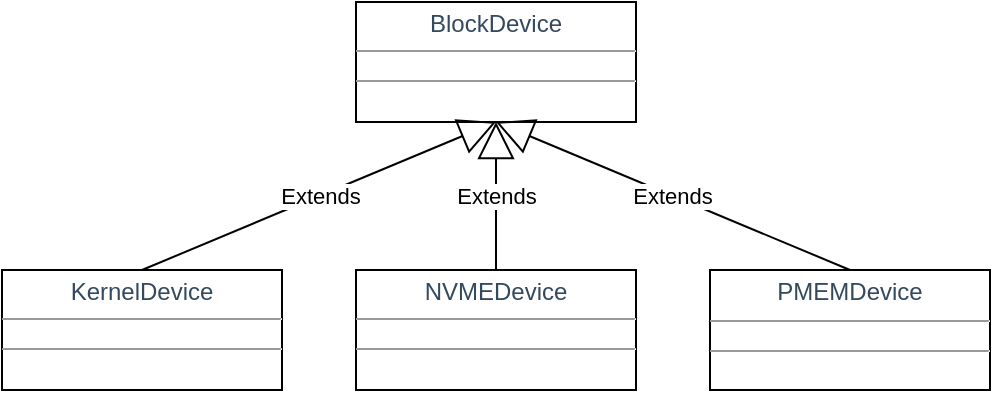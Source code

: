 <mxfile version="13.9.9" type="device"><diagram id="493zZAxoPmsSco6uEFli" name="第 1 页"><mxGraphModel dx="1088" dy="680" grid="0" gridSize="10" guides="1" tooltips="1" connect="1" arrows="1" fold="1" page="1" pageScale="1" pageWidth="1169" pageHeight="827" math="0" shadow="0"><root><mxCell id="0"/><mxCell id="1" parent="0"/><mxCell id="nAMf6isYKl-BRY2Bxep0-2" value="&lt;font style=&quot;font-size: 12px&quot;&gt;&lt;span style=&quot;color: rgb(52 , 73 , 94) ; font-family: &amp;quot;ubuntu&amp;quot; , &amp;quot;source sans pro&amp;quot; , sans-serif ; word-spacing: 0.8px ; background-color: rgb(255 , 255 , 255)&quot;&gt;PMEM&lt;/span&gt;&lt;span style=&quot;background-color: rgb(255 , 255 , 255) ; color: rgb(52 , 73 , 94) ; word-spacing: 0.8px&quot;&gt;Device&lt;/span&gt;&lt;/font&gt;&lt;span style=&quot;color: rgb(52 , 73 , 94) ; font-family: &amp;quot;ubuntu&amp;quot; , &amp;quot;source sans pro&amp;quot; , sans-serif ; font-size: 16px ; word-spacing: 0.8px ; background-color: rgb(255 , 255 , 255)&quot;&gt;&lt;br&gt;&lt;/span&gt;&lt;hr size=&quot;1&quot;&gt;&lt;div style=&quot;height: 2px&quot;&gt;&lt;/div&gt;&lt;hr size=&quot;1&quot;&gt;&lt;div style=&quot;height: 2px&quot;&gt;&lt;/div&gt;" style="verticalAlign=top;align=center;overflow=fill;fontSize=12;fontFamily=Helvetica;html=1;" vertex="1" parent="1"><mxGeometry x="467" y="319" width="140" height="60" as="geometry"/></mxCell><mxCell id="nAMf6isYKl-BRY2Bxep0-3" value="&lt;p style=&quot;margin: 4px 0px 0px ; text-align: center&quot;&gt;&lt;font style=&quot;font-size: 12px&quot;&gt;&lt;span style=&quot;color: rgb(52 , 73 , 94) ; text-align: left ; word-spacing: 0.8px ; background-color: rgb(255 , 255 , 255)&quot;&gt;NVMEDevice&lt;/span&gt;&lt;br&gt;&lt;/font&gt;&lt;/p&gt;&lt;hr size=&quot;1&quot;&gt;&lt;div style=&quot;height: 2px&quot;&gt;&lt;/div&gt;&lt;hr size=&quot;1&quot;&gt;&lt;div style=&quot;height: 2px&quot;&gt;&lt;/div&gt;" style="verticalAlign=top;align=left;overflow=fill;fontSize=12;fontFamily=Helvetica;html=1;" vertex="1" parent="1"><mxGeometry x="290" y="319" width="140" height="60" as="geometry"/></mxCell><mxCell id="nAMf6isYKl-BRY2Bxep0-4" value="&lt;p style=&quot;margin: 4px 0px 0px ; text-align: center&quot;&gt;&lt;font style=&quot;font-size: 12px&quot;&gt;&lt;span style=&quot;color: rgb(52 , 73 , 94) ; text-align: left ; word-spacing: 0.8px ; background-color: rgb(255 , 255 , 255)&quot;&gt;KernelDevice&lt;/span&gt;&lt;br&gt;&lt;/font&gt;&lt;/p&gt;&lt;hr size=&quot;1&quot;&gt;&lt;div style=&quot;height: 2px&quot;&gt;&lt;/div&gt;&lt;hr size=&quot;1&quot;&gt;&lt;div style=&quot;height: 2px&quot;&gt;&lt;/div&gt;" style="verticalAlign=top;align=left;overflow=fill;fontSize=12;fontFamily=Helvetica;html=1;" vertex="1" parent="1"><mxGeometry x="113" y="319" width="140" height="60" as="geometry"/></mxCell><mxCell id="nAMf6isYKl-BRY2Bxep0-5" value="&lt;p style=&quot;margin: 4px 0px 0px ; text-align: center&quot;&gt;&lt;font style=&quot;font-size: 12px&quot;&gt;&lt;span style=&quot;color: rgb(52 , 73 , 94) ; text-align: left ; word-spacing: 0.8px ; background-color: rgb(255 , 255 , 255)&quot;&gt;BlockDevice&lt;/span&gt;&lt;br&gt;&lt;/font&gt;&lt;/p&gt;&lt;hr size=&quot;1&quot;&gt;&lt;div style=&quot;height: 2px&quot;&gt;&lt;/div&gt;&lt;hr size=&quot;1&quot;&gt;&lt;div style=&quot;height: 2px&quot;&gt;&lt;/div&gt;" style="verticalAlign=top;align=left;overflow=fill;fontSize=12;fontFamily=Helvetica;html=1;" vertex="1" parent="1"><mxGeometry x="290" y="185" width="140" height="60" as="geometry"/></mxCell><mxCell id="nAMf6isYKl-BRY2Bxep0-6" value="Extends" style="endArrow=block;endSize=16;endFill=0;html=1;fontFamily=Helvetica;entryX=0.5;entryY=1;entryDx=0;entryDy=0;exitX=0.5;exitY=0;exitDx=0;exitDy=0;" edge="1" parent="1" source="nAMf6isYKl-BRY2Bxep0-4" target="nAMf6isYKl-BRY2Bxep0-5"><mxGeometry width="160" relative="1" as="geometry"><mxPoint x="473" y="349" as="sourcePoint"/><mxPoint x="633" y="349" as="targetPoint"/></mxGeometry></mxCell><mxCell id="nAMf6isYKl-BRY2Bxep0-8" value="Extends" style="endArrow=block;endSize=16;endFill=0;html=1;fontFamily=Helvetica;entryX=0.5;entryY=1;entryDx=0;entryDy=0;exitX=0.5;exitY=0;exitDx=0;exitDy=0;" edge="1" parent="1" source="nAMf6isYKl-BRY2Bxep0-3" target="nAMf6isYKl-BRY2Bxep0-5"><mxGeometry width="160" relative="1" as="geometry"><mxPoint x="173" y="329" as="sourcePoint"/><mxPoint x="370" y="255" as="targetPoint"/></mxGeometry></mxCell><mxCell id="nAMf6isYKl-BRY2Bxep0-9" value="Extends" style="endArrow=block;endSize=16;endFill=0;html=1;fontFamily=Helvetica;entryX=0.5;entryY=1;entryDx=0;entryDy=0;exitX=0.5;exitY=0;exitDx=0;exitDy=0;" edge="1" parent="1" source="nAMf6isYKl-BRY2Bxep0-2" target="nAMf6isYKl-BRY2Bxep0-5"><mxGeometry width="160" relative="1" as="geometry"><mxPoint x="370" y="329" as="sourcePoint"/><mxPoint x="370" y="255" as="targetPoint"/></mxGeometry></mxCell></root></mxGraphModel></diagram></mxfile>